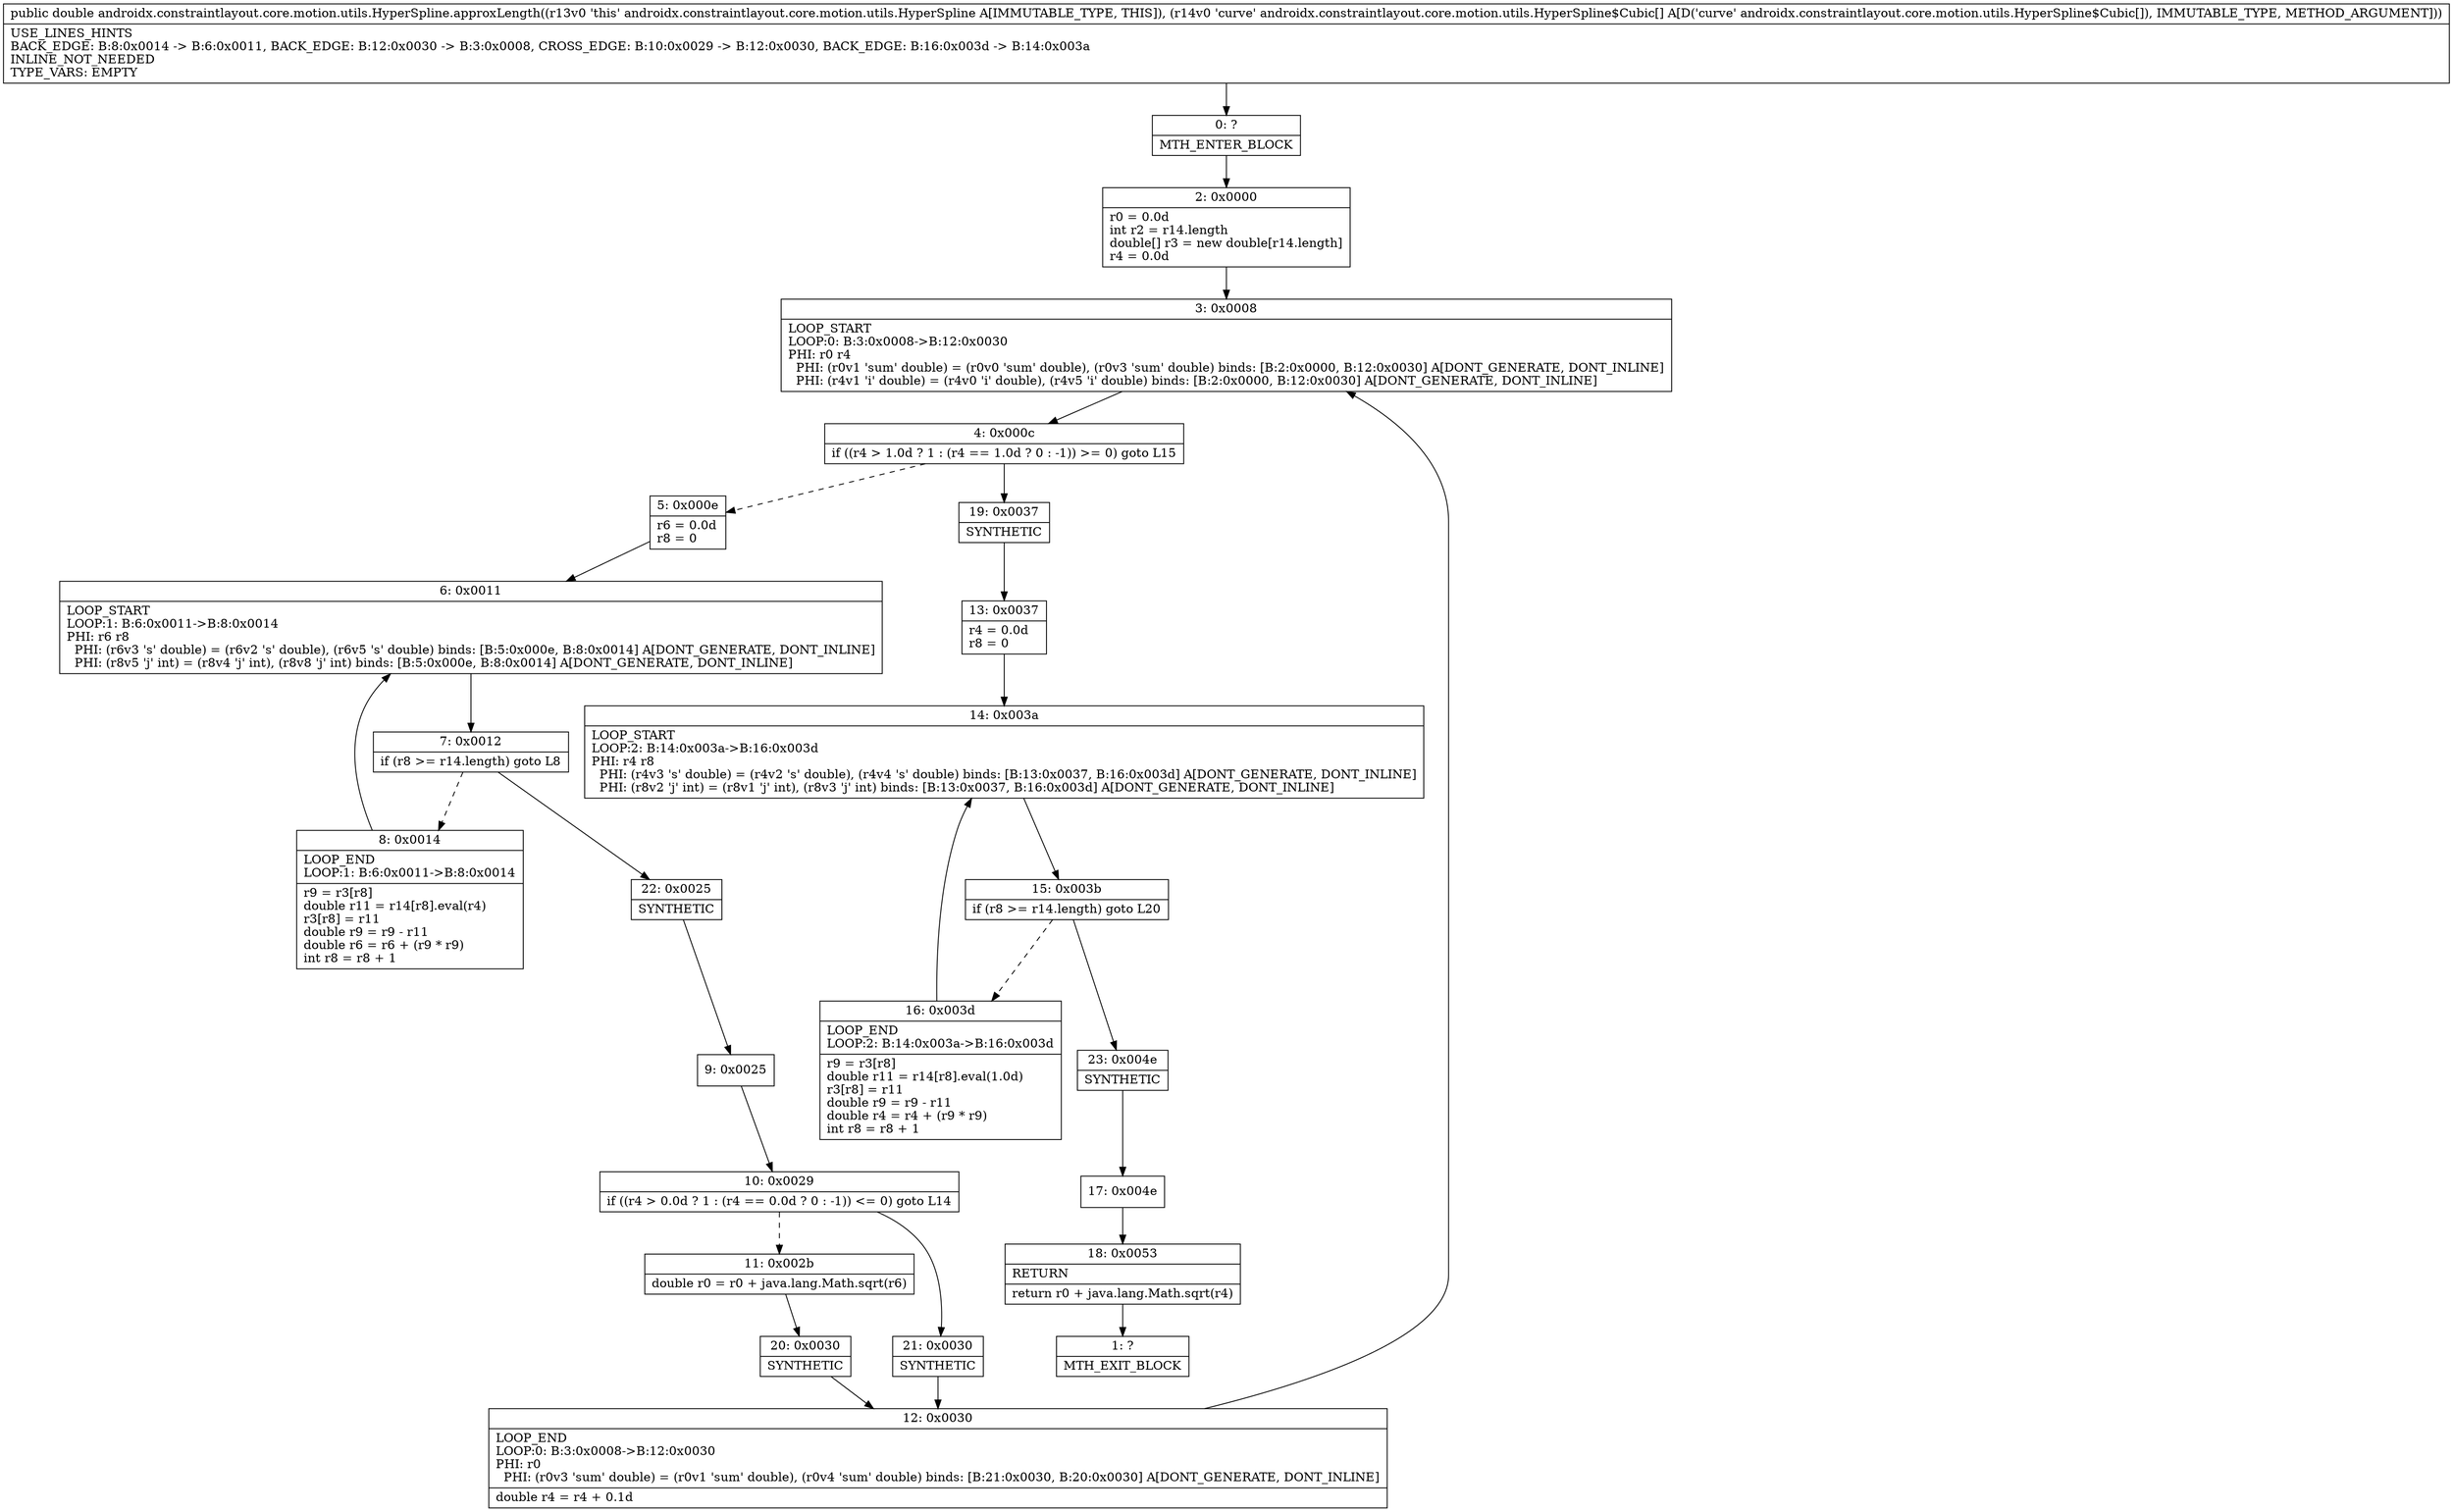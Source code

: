 digraph "CFG forandroidx.constraintlayout.core.motion.utils.HyperSpline.approxLength([Landroidx\/constraintlayout\/core\/motion\/utils\/HyperSpline$Cubic;)D" {
Node_0 [shape=record,label="{0\:\ ?|MTH_ENTER_BLOCK\l}"];
Node_2 [shape=record,label="{2\:\ 0x0000|r0 = 0.0d\lint r2 = r14.length\ldouble[] r3 = new double[r14.length]\lr4 = 0.0d\l}"];
Node_3 [shape=record,label="{3\:\ 0x0008|LOOP_START\lLOOP:0: B:3:0x0008\-\>B:12:0x0030\lPHI: r0 r4 \l  PHI: (r0v1 'sum' double) = (r0v0 'sum' double), (r0v3 'sum' double) binds: [B:2:0x0000, B:12:0x0030] A[DONT_GENERATE, DONT_INLINE]\l  PHI: (r4v1 'i' double) = (r4v0 'i' double), (r4v5 'i' double) binds: [B:2:0x0000, B:12:0x0030] A[DONT_GENERATE, DONT_INLINE]\l}"];
Node_4 [shape=record,label="{4\:\ 0x000c|if ((r4 \> 1.0d ? 1 : (r4 == 1.0d ? 0 : \-1)) \>= 0) goto L15\l}"];
Node_5 [shape=record,label="{5\:\ 0x000e|r6 = 0.0d\lr8 = 0\l}"];
Node_6 [shape=record,label="{6\:\ 0x0011|LOOP_START\lLOOP:1: B:6:0x0011\-\>B:8:0x0014\lPHI: r6 r8 \l  PHI: (r6v3 's' double) = (r6v2 's' double), (r6v5 's' double) binds: [B:5:0x000e, B:8:0x0014] A[DONT_GENERATE, DONT_INLINE]\l  PHI: (r8v5 'j' int) = (r8v4 'j' int), (r8v8 'j' int) binds: [B:5:0x000e, B:8:0x0014] A[DONT_GENERATE, DONT_INLINE]\l}"];
Node_7 [shape=record,label="{7\:\ 0x0012|if (r8 \>= r14.length) goto L8\l}"];
Node_8 [shape=record,label="{8\:\ 0x0014|LOOP_END\lLOOP:1: B:6:0x0011\-\>B:8:0x0014\l|r9 = r3[r8]\ldouble r11 = r14[r8].eval(r4)\lr3[r8] = r11\ldouble r9 = r9 \- r11\ldouble r6 = r6 + (r9 * r9)\lint r8 = r8 + 1\l}"];
Node_22 [shape=record,label="{22\:\ 0x0025|SYNTHETIC\l}"];
Node_9 [shape=record,label="{9\:\ 0x0025}"];
Node_10 [shape=record,label="{10\:\ 0x0029|if ((r4 \> 0.0d ? 1 : (r4 == 0.0d ? 0 : \-1)) \<= 0) goto L14\l}"];
Node_11 [shape=record,label="{11\:\ 0x002b|double r0 = r0 + java.lang.Math.sqrt(r6)\l}"];
Node_20 [shape=record,label="{20\:\ 0x0030|SYNTHETIC\l}"];
Node_12 [shape=record,label="{12\:\ 0x0030|LOOP_END\lLOOP:0: B:3:0x0008\-\>B:12:0x0030\lPHI: r0 \l  PHI: (r0v3 'sum' double) = (r0v1 'sum' double), (r0v4 'sum' double) binds: [B:21:0x0030, B:20:0x0030] A[DONT_GENERATE, DONT_INLINE]\l|double r4 = r4 + 0.1d\l}"];
Node_21 [shape=record,label="{21\:\ 0x0030|SYNTHETIC\l}"];
Node_19 [shape=record,label="{19\:\ 0x0037|SYNTHETIC\l}"];
Node_13 [shape=record,label="{13\:\ 0x0037|r4 = 0.0d\lr8 = 0\l}"];
Node_14 [shape=record,label="{14\:\ 0x003a|LOOP_START\lLOOP:2: B:14:0x003a\-\>B:16:0x003d\lPHI: r4 r8 \l  PHI: (r4v3 's' double) = (r4v2 's' double), (r4v4 's' double) binds: [B:13:0x0037, B:16:0x003d] A[DONT_GENERATE, DONT_INLINE]\l  PHI: (r8v2 'j' int) = (r8v1 'j' int), (r8v3 'j' int) binds: [B:13:0x0037, B:16:0x003d] A[DONT_GENERATE, DONT_INLINE]\l}"];
Node_15 [shape=record,label="{15\:\ 0x003b|if (r8 \>= r14.length) goto L20\l}"];
Node_16 [shape=record,label="{16\:\ 0x003d|LOOP_END\lLOOP:2: B:14:0x003a\-\>B:16:0x003d\l|r9 = r3[r8]\ldouble r11 = r14[r8].eval(1.0d)\lr3[r8] = r11\ldouble r9 = r9 \- r11\ldouble r4 = r4 + (r9 * r9)\lint r8 = r8 + 1\l}"];
Node_23 [shape=record,label="{23\:\ 0x004e|SYNTHETIC\l}"];
Node_17 [shape=record,label="{17\:\ 0x004e}"];
Node_18 [shape=record,label="{18\:\ 0x0053|RETURN\l|return r0 + java.lang.Math.sqrt(r4)\l}"];
Node_1 [shape=record,label="{1\:\ ?|MTH_EXIT_BLOCK\l}"];
MethodNode[shape=record,label="{public double androidx.constraintlayout.core.motion.utils.HyperSpline.approxLength((r13v0 'this' androidx.constraintlayout.core.motion.utils.HyperSpline A[IMMUTABLE_TYPE, THIS]), (r14v0 'curve' androidx.constraintlayout.core.motion.utils.HyperSpline$Cubic[] A[D('curve' androidx.constraintlayout.core.motion.utils.HyperSpline$Cubic[]), IMMUTABLE_TYPE, METHOD_ARGUMENT]))  | USE_LINES_HINTS\lBACK_EDGE: B:8:0x0014 \-\> B:6:0x0011, BACK_EDGE: B:12:0x0030 \-\> B:3:0x0008, CROSS_EDGE: B:10:0x0029 \-\> B:12:0x0030, BACK_EDGE: B:16:0x003d \-\> B:14:0x003a\lINLINE_NOT_NEEDED\lTYPE_VARS: EMPTY\l}"];
MethodNode -> Node_0;Node_0 -> Node_2;
Node_2 -> Node_3;
Node_3 -> Node_4;
Node_4 -> Node_5[style=dashed];
Node_4 -> Node_19;
Node_5 -> Node_6;
Node_6 -> Node_7;
Node_7 -> Node_8[style=dashed];
Node_7 -> Node_22;
Node_8 -> Node_6;
Node_22 -> Node_9;
Node_9 -> Node_10;
Node_10 -> Node_11[style=dashed];
Node_10 -> Node_21;
Node_11 -> Node_20;
Node_20 -> Node_12;
Node_12 -> Node_3;
Node_21 -> Node_12;
Node_19 -> Node_13;
Node_13 -> Node_14;
Node_14 -> Node_15;
Node_15 -> Node_16[style=dashed];
Node_15 -> Node_23;
Node_16 -> Node_14;
Node_23 -> Node_17;
Node_17 -> Node_18;
Node_18 -> Node_1;
}

